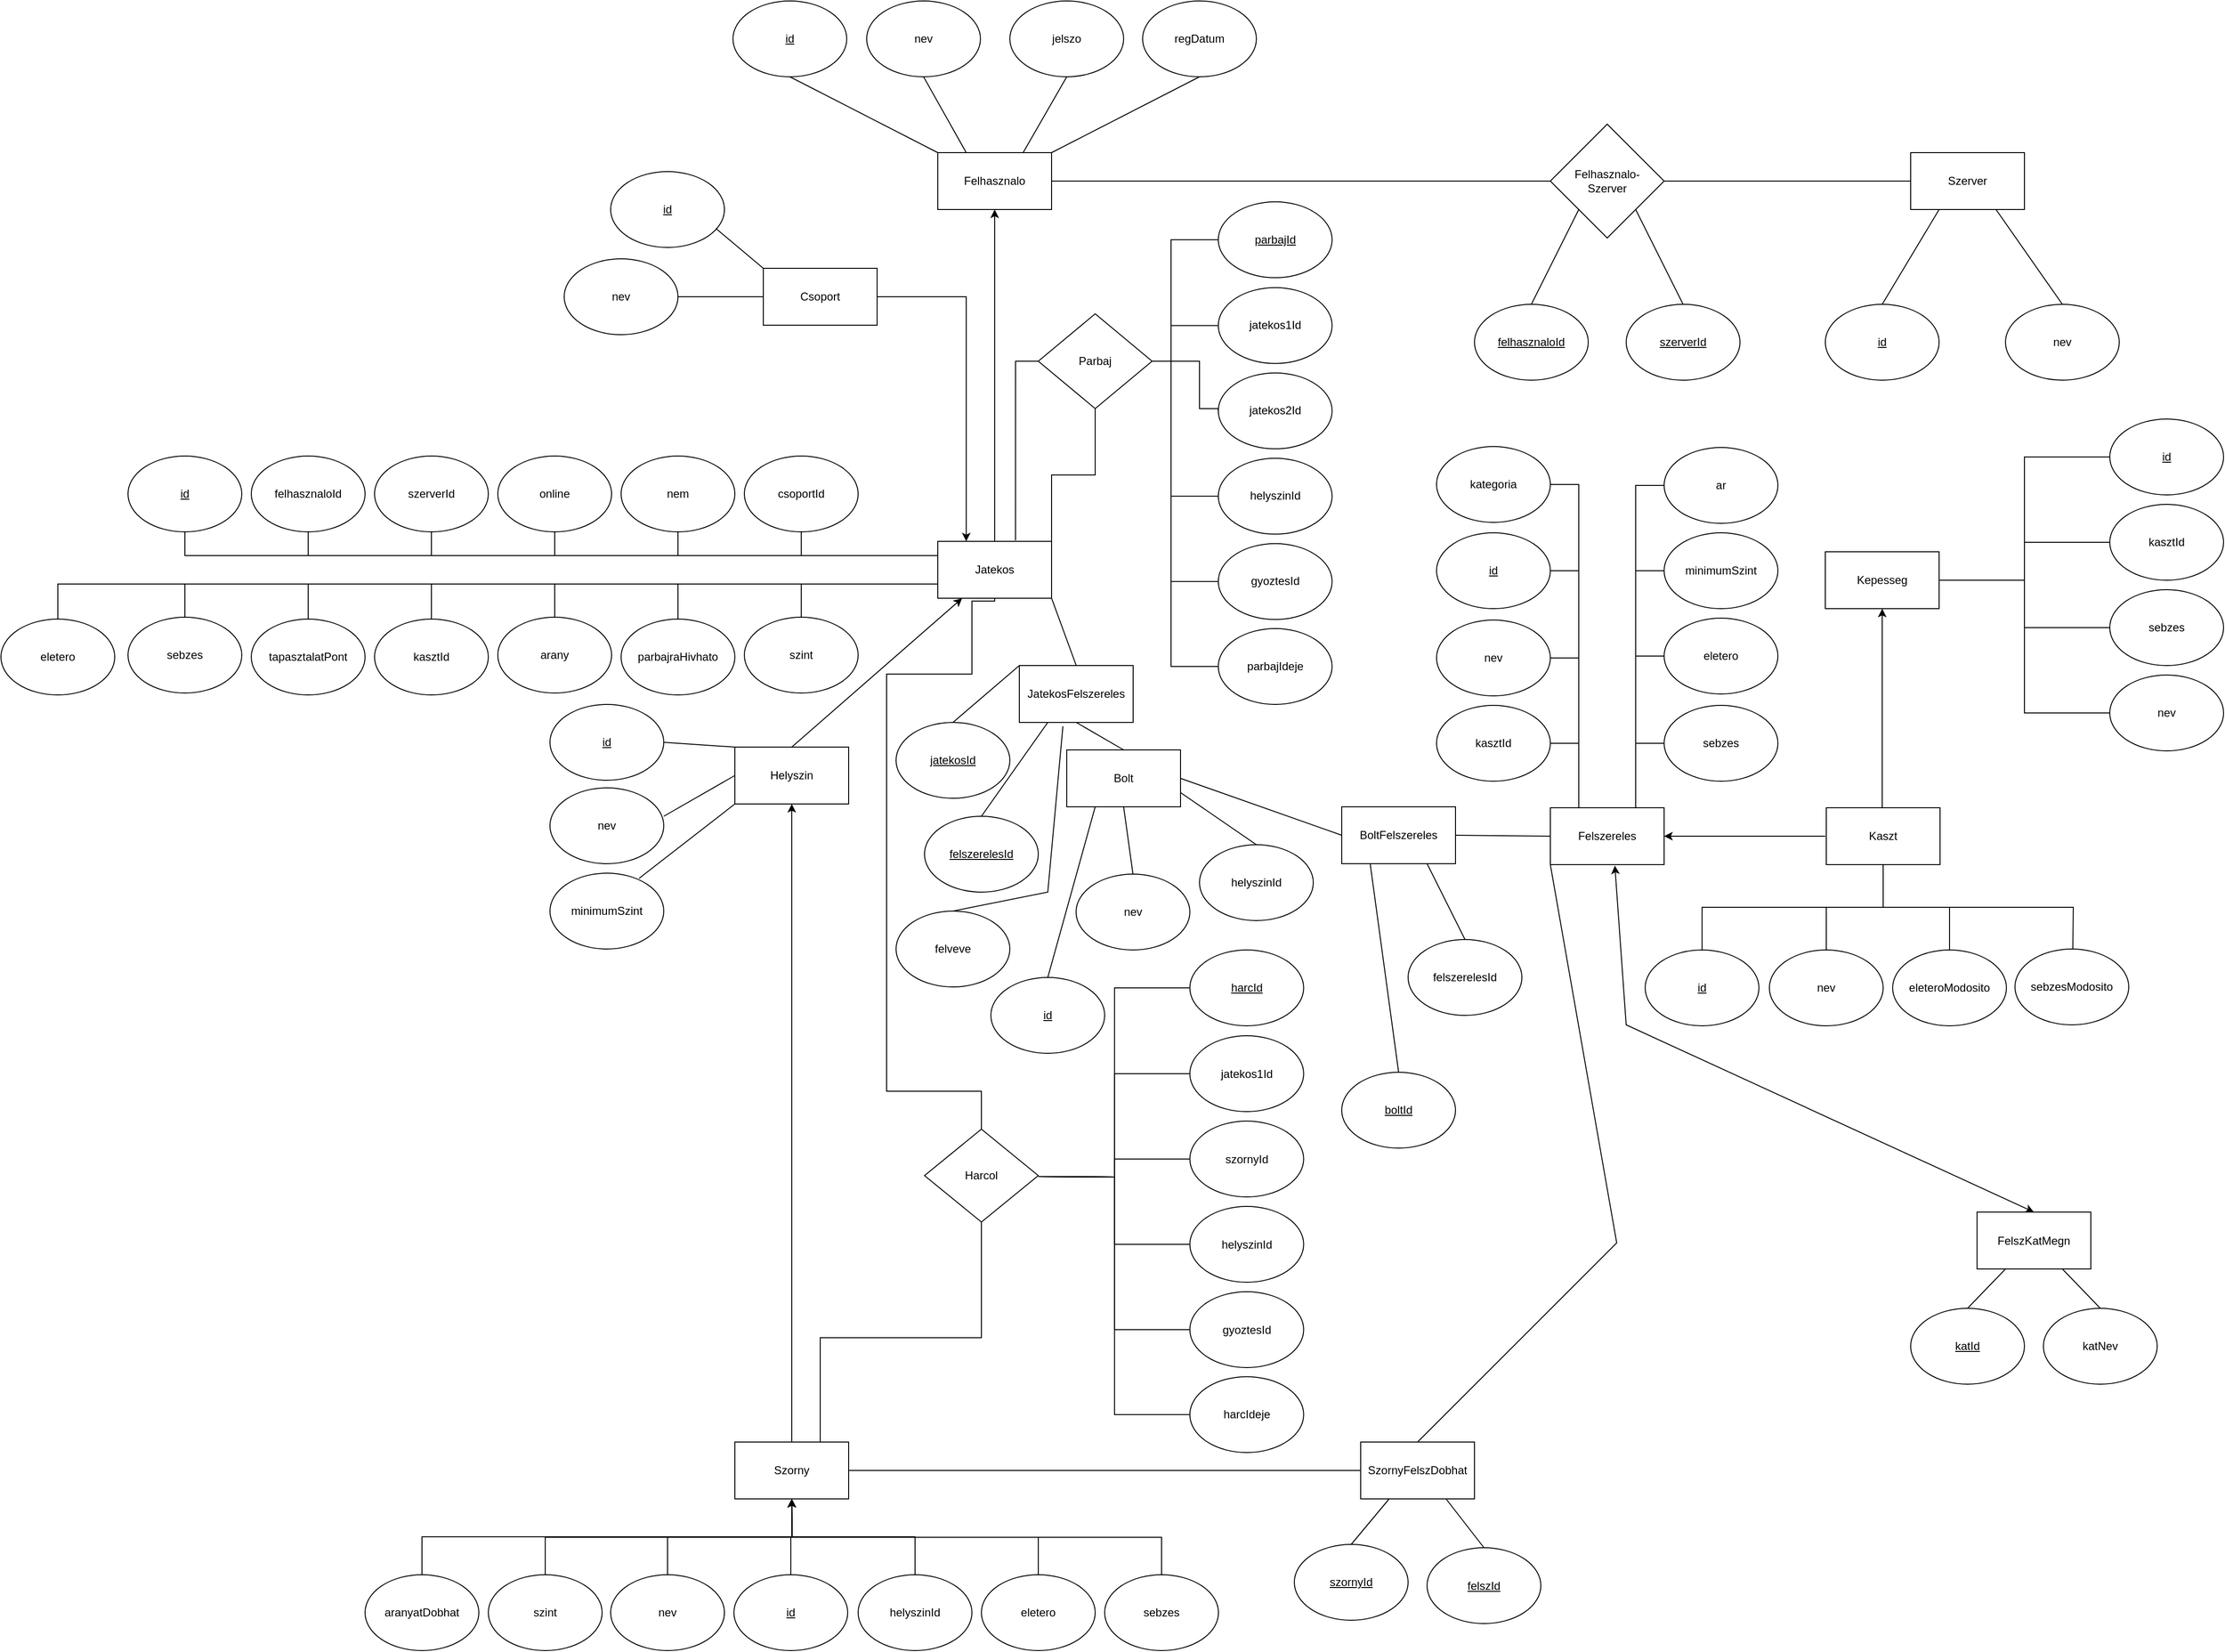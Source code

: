 <mxfile version="24.2.5" type="device">
  <diagram name="1 oldal" id="3yaUBCSGOGVVXzowlbsu">
    <mxGraphModel dx="4714" dy="2050" grid="1" gridSize="10" guides="1" tooltips="1" connect="1" arrows="1" fold="1" page="1" pageScale="1" pageWidth="1169" pageHeight="1654" math="0" shadow="0">
      <root>
        <mxCell id="0" />
        <mxCell id="1" parent="0" />
        <mxCell id="d9idjgLGeZkNx8XCs1Kq-3" value="Felhasznalo" style="rounded=0;whiteSpace=wrap;html=1;" parent="1" vertex="1">
          <mxGeometry x="284" y="170" width="120" height="60" as="geometry" />
        </mxCell>
        <mxCell id="d9idjgLGeZkNx8XCs1Kq-4" value="nev" style="ellipse;whiteSpace=wrap;html=1;" parent="1" vertex="1">
          <mxGeometry x="209" y="10" width="120" height="80" as="geometry" />
        </mxCell>
        <mxCell id="d9idjgLGeZkNx8XCs1Kq-5" value="&lt;u&gt;id&lt;/u&gt;" style="ellipse;whiteSpace=wrap;html=1;" parent="1" vertex="1">
          <mxGeometry x="68" y="10" width="120" height="80" as="geometry" />
        </mxCell>
        <mxCell id="d9idjgLGeZkNx8XCs1Kq-6" value="jelszo" style="ellipse;whiteSpace=wrap;html=1;" parent="1" vertex="1">
          <mxGeometry x="360" y="10" width="120" height="80" as="geometry" />
        </mxCell>
        <mxCell id="d9idjgLGeZkNx8XCs1Kq-7" value="" style="endArrow=none;html=1;rounded=0;exitX=0.5;exitY=1;exitDx=0;exitDy=0;entryX=0;entryY=0;entryDx=0;entryDy=0;" parent="1" source="d9idjgLGeZkNx8XCs1Kq-5" target="d9idjgLGeZkNx8XCs1Kq-3" edge="1">
          <mxGeometry width="50" height="50" relative="1" as="geometry">
            <mxPoint x="250" y="530" as="sourcePoint" />
            <mxPoint x="244" y="170" as="targetPoint" />
          </mxGeometry>
        </mxCell>
        <mxCell id="d9idjgLGeZkNx8XCs1Kq-8" value="" style="endArrow=none;html=1;rounded=0;entryX=0.25;entryY=0;entryDx=0;entryDy=0;exitX=0.5;exitY=1;exitDx=0;exitDy=0;" parent="1" source="d9idjgLGeZkNx8XCs1Kq-4" target="d9idjgLGeZkNx8XCs1Kq-3" edge="1">
          <mxGeometry width="50" height="50" relative="1" as="geometry">
            <mxPoint x="300" y="620" as="sourcePoint" />
            <mxPoint x="304" y="170" as="targetPoint" />
          </mxGeometry>
        </mxCell>
        <mxCell id="d9idjgLGeZkNx8XCs1Kq-12" value="Szerver" style="rounded=0;whiteSpace=wrap;html=1;" parent="1" vertex="1">
          <mxGeometry x="1310" y="170" width="120" height="60" as="geometry" />
        </mxCell>
        <mxCell id="d9idjgLGeZkNx8XCs1Kq-13" value="&lt;u&gt;id&lt;/u&gt;" style="ellipse;whiteSpace=wrap;html=1;" parent="1" vertex="1">
          <mxGeometry x="1220" y="330" width="120" height="80" as="geometry" />
        </mxCell>
        <mxCell id="d9idjgLGeZkNx8XCs1Kq-14" value="" style="endArrow=none;html=1;rounded=0;entryX=0.25;entryY=1;entryDx=0;entryDy=0;exitX=0.5;exitY=0;exitDx=0;exitDy=0;" parent="1" source="d9idjgLGeZkNx8XCs1Kq-13" target="d9idjgLGeZkNx8XCs1Kq-12" edge="1">
          <mxGeometry width="50" height="50" relative="1" as="geometry">
            <mxPoint x="1210" y="410.0" as="sourcePoint" />
            <mxPoint x="1294" y="340" as="targetPoint" />
          </mxGeometry>
        </mxCell>
        <mxCell id="d9idjgLGeZkNx8XCs1Kq-15" value="nev" style="ellipse;whiteSpace=wrap;html=1;" parent="1" vertex="1">
          <mxGeometry x="1410" y="330" width="120" height="80" as="geometry" />
        </mxCell>
        <mxCell id="d9idjgLGeZkNx8XCs1Kq-16" value="" style="endArrow=none;html=1;rounded=0;entryX=0.75;entryY=1;entryDx=0;entryDy=0;exitX=0.5;exitY=0;exitDx=0;exitDy=0;" parent="1" source="d9idjgLGeZkNx8XCs1Kq-15" target="d9idjgLGeZkNx8XCs1Kq-12" edge="1">
          <mxGeometry width="50" height="50" relative="1" as="geometry">
            <mxPoint x="1316" y="630" as="sourcePoint" />
            <mxPoint x="1350" y="340" as="targetPoint" />
          </mxGeometry>
        </mxCell>
        <mxCell id="d9idjgLGeZkNx8XCs1Kq-18" value="Felhasznalo-&lt;br&gt;Szerver" style="rhombus;whiteSpace=wrap;html=1;" parent="1" vertex="1">
          <mxGeometry x="930" y="140" width="120" height="120" as="geometry" />
        </mxCell>
        <mxCell id="d9idjgLGeZkNx8XCs1Kq-19" value="&lt;u&gt;felhasznaloId&lt;/u&gt;" style="ellipse;whiteSpace=wrap;html=1;" parent="1" vertex="1">
          <mxGeometry x="850" y="330" width="120" height="80" as="geometry" />
        </mxCell>
        <mxCell id="d9idjgLGeZkNx8XCs1Kq-20" value="&lt;u&gt;szerverId&lt;/u&gt;" style="ellipse;whiteSpace=wrap;html=1;" parent="1" vertex="1">
          <mxGeometry x="1010" y="330" width="120" height="80" as="geometry" />
        </mxCell>
        <mxCell id="d9idjgLGeZkNx8XCs1Kq-21" value="" style="endArrow=none;html=1;rounded=0;entryX=0.5;entryY=0;entryDx=0;entryDy=0;exitX=0;exitY=1;exitDx=0;exitDy=0;" parent="1" source="d9idjgLGeZkNx8XCs1Kq-18" target="d9idjgLGeZkNx8XCs1Kq-19" edge="1">
          <mxGeometry width="50" height="50" relative="1" as="geometry">
            <mxPoint x="650" y="430" as="sourcePoint" />
            <mxPoint x="564" y="360" as="targetPoint" />
          </mxGeometry>
        </mxCell>
        <mxCell id="d9idjgLGeZkNx8XCs1Kq-22" value="" style="endArrow=none;html=1;rounded=0;entryX=1;entryY=1;entryDx=0;entryDy=0;exitX=0.5;exitY=0;exitDx=0;exitDy=0;" parent="1" source="d9idjgLGeZkNx8XCs1Kq-20" target="d9idjgLGeZkNx8XCs1Kq-18" edge="1">
          <mxGeometry width="50" height="50" relative="1" as="geometry">
            <mxPoint x="660" y="440" as="sourcePoint" />
            <mxPoint x="574" y="370" as="targetPoint" />
          </mxGeometry>
        </mxCell>
        <mxCell id="d9idjgLGeZkNx8XCs1Kq-24" value="" style="endArrow=none;html=1;rounded=0;exitX=1;exitY=0.5;exitDx=0;exitDy=0;entryX=0;entryY=0.5;entryDx=0;entryDy=0;" parent="1" source="d9idjgLGeZkNx8XCs1Kq-3" target="d9idjgLGeZkNx8XCs1Kq-18" edge="1">
          <mxGeometry width="50" height="50" relative="1" as="geometry">
            <mxPoint x="460" y="320" as="sourcePoint" />
            <mxPoint x="510" y="270" as="targetPoint" />
          </mxGeometry>
        </mxCell>
        <mxCell id="d9idjgLGeZkNx8XCs1Kq-28" value="" style="endArrow=none;html=1;rounded=0;exitX=1;exitY=0.5;exitDx=0;exitDy=0;entryX=0;entryY=0.5;entryDx=0;entryDy=0;" parent="1" source="d9idjgLGeZkNx8XCs1Kq-18" target="d9idjgLGeZkNx8XCs1Kq-12" edge="1">
          <mxGeometry width="50" height="50" relative="1" as="geometry">
            <mxPoint x="1080" y="290" as="sourcePoint" />
            <mxPoint x="1130" y="240" as="targetPoint" />
          </mxGeometry>
        </mxCell>
        <mxCell id="d9idjgLGeZkNx8XCs1Kq-34" value="" style="edgeStyle=orthogonalEdgeStyle;rounded=0;orthogonalLoop=1;jettySize=auto;html=1;entryX=0.5;entryY=1;entryDx=0;entryDy=0;" parent="1" source="d9idjgLGeZkNx8XCs1Kq-29" target="d9idjgLGeZkNx8XCs1Kq-3" edge="1">
          <mxGeometry relative="1" as="geometry">
            <mxPoint x="420" y="550" as="targetPoint" />
          </mxGeometry>
        </mxCell>
        <mxCell id="1mJTOALeoTQ1OMjtF4g4-31" style="edgeStyle=orthogonalEdgeStyle;rounded=0;orthogonalLoop=1;jettySize=auto;html=1;exitX=0;exitY=0.75;exitDx=0;exitDy=0;entryX=0.5;entryY=0;entryDx=0;entryDy=0;endArrow=none;endFill=0;" parent="1" source="d9idjgLGeZkNx8XCs1Kq-29" target="d9idjgLGeZkNx8XCs1Kq-46" edge="1">
          <mxGeometry relative="1" as="geometry" />
        </mxCell>
        <mxCell id="1mJTOALeoTQ1OMjtF4g4-32" style="edgeStyle=orthogonalEdgeStyle;rounded=0;orthogonalLoop=1;jettySize=auto;html=1;exitX=0;exitY=0.25;exitDx=0;exitDy=0;entryX=0.5;entryY=1;entryDx=0;entryDy=0;endArrow=none;endFill=0;" parent="1" source="d9idjgLGeZkNx8XCs1Kq-29" target="d9idjgLGeZkNx8XCs1Kq-42" edge="1">
          <mxGeometry relative="1" as="geometry" />
        </mxCell>
        <mxCell id="1mJTOALeoTQ1OMjtF4g4-33" style="edgeStyle=orthogonalEdgeStyle;rounded=0;orthogonalLoop=1;jettySize=auto;html=1;exitX=0;exitY=0.75;exitDx=0;exitDy=0;entryX=0.5;entryY=0;entryDx=0;entryDy=0;endArrow=none;endFill=0;" parent="1" source="d9idjgLGeZkNx8XCs1Kq-29" target="d9idjgLGeZkNx8XCs1Kq-48" edge="1">
          <mxGeometry relative="1" as="geometry" />
        </mxCell>
        <mxCell id="1mJTOALeoTQ1OMjtF4g4-34" style="edgeStyle=orthogonalEdgeStyle;rounded=0;orthogonalLoop=1;jettySize=auto;html=1;exitX=0;exitY=0.75;exitDx=0;exitDy=0;entryX=0.5;entryY=0;entryDx=0;entryDy=0;endArrow=none;endFill=0;" parent="1" source="d9idjgLGeZkNx8XCs1Kq-29" target="d9idjgLGeZkNx8XCs1Kq-55" edge="1">
          <mxGeometry relative="1" as="geometry" />
        </mxCell>
        <mxCell id="1mJTOALeoTQ1OMjtF4g4-35" style="edgeStyle=orthogonalEdgeStyle;rounded=0;orthogonalLoop=1;jettySize=auto;html=1;exitX=0;exitY=0.75;exitDx=0;exitDy=0;entryX=0.5;entryY=0;entryDx=0;entryDy=0;endArrow=none;endFill=0;" parent="1" source="d9idjgLGeZkNx8XCs1Kq-29" target="d9idjgLGeZkNx8XCs1Kq-59" edge="1">
          <mxGeometry relative="1" as="geometry" />
        </mxCell>
        <mxCell id="1mJTOALeoTQ1OMjtF4g4-36" style="edgeStyle=orthogonalEdgeStyle;rounded=0;orthogonalLoop=1;jettySize=auto;html=1;exitX=0;exitY=0.75;exitDx=0;exitDy=0;entryX=0.5;entryY=0;entryDx=0;entryDy=0;endArrow=none;endFill=0;" parent="1" source="d9idjgLGeZkNx8XCs1Kq-29" target="d9idjgLGeZkNx8XCs1Kq-44" edge="1">
          <mxGeometry relative="1" as="geometry" />
        </mxCell>
        <mxCell id="1mJTOALeoTQ1OMjtF4g4-37" style="edgeStyle=orthogonalEdgeStyle;rounded=0;orthogonalLoop=1;jettySize=auto;html=1;exitX=0;exitY=0.75;exitDx=0;exitDy=0;entryX=0.5;entryY=0;entryDx=0;entryDy=0;endArrow=none;endFill=0;" parent="1" source="d9idjgLGeZkNx8XCs1Kq-29" target="d9idjgLGeZkNx8XCs1Kq-52" edge="1">
          <mxGeometry relative="1" as="geometry" />
        </mxCell>
        <mxCell id="1mJTOALeoTQ1OMjtF4g4-38" style="edgeStyle=orthogonalEdgeStyle;rounded=0;orthogonalLoop=1;jettySize=auto;html=1;exitX=0;exitY=0.75;exitDx=0;exitDy=0;entryX=0.5;entryY=0;entryDx=0;entryDy=0;endArrow=none;endFill=0;" parent="1" source="d9idjgLGeZkNx8XCs1Kq-29" target="d9idjgLGeZkNx8XCs1Kq-50" edge="1">
          <mxGeometry relative="1" as="geometry" />
        </mxCell>
        <mxCell id="1mJTOALeoTQ1OMjtF4g4-39" style="edgeStyle=orthogonalEdgeStyle;rounded=0;orthogonalLoop=1;jettySize=auto;html=1;exitX=0;exitY=0.25;exitDx=0;exitDy=0;entryX=0.5;entryY=1;entryDx=0;entryDy=0;endArrow=none;endFill=0;" parent="1" source="d9idjgLGeZkNx8XCs1Kq-29" target="d9idjgLGeZkNx8XCs1Kq-57" edge="1">
          <mxGeometry relative="1" as="geometry" />
        </mxCell>
        <mxCell id="1mJTOALeoTQ1OMjtF4g4-40" style="edgeStyle=orthogonalEdgeStyle;rounded=0;orthogonalLoop=1;jettySize=auto;html=1;exitX=0;exitY=0.25;exitDx=0;exitDy=0;entryX=0.5;entryY=1;entryDx=0;entryDy=0;endArrow=none;endFill=0;" parent="1" source="d9idjgLGeZkNx8XCs1Kq-29" target="d9idjgLGeZkNx8XCs1Kq-61" edge="1">
          <mxGeometry relative="1" as="geometry" />
        </mxCell>
        <mxCell id="1mJTOALeoTQ1OMjtF4g4-41" style="edgeStyle=orthogonalEdgeStyle;rounded=0;orthogonalLoop=1;jettySize=auto;html=1;exitX=0;exitY=0.25;exitDx=0;exitDy=0;entryX=0.5;entryY=1;entryDx=0;entryDy=0;endArrow=none;endFill=0;" parent="1" source="d9idjgLGeZkNx8XCs1Kq-29" target="d9idjgLGeZkNx8XCs1Kq-30" edge="1">
          <mxGeometry relative="1" as="geometry" />
        </mxCell>
        <mxCell id="1mJTOALeoTQ1OMjtF4g4-42" style="edgeStyle=orthogonalEdgeStyle;rounded=0;orthogonalLoop=1;jettySize=auto;html=1;exitX=0;exitY=0.25;exitDx=0;exitDy=0;entryX=0.5;entryY=1;entryDx=0;entryDy=0;endArrow=none;endFill=0;" parent="1" source="d9idjgLGeZkNx8XCs1Kq-29" target="d9idjgLGeZkNx8XCs1Kq-31" edge="1">
          <mxGeometry relative="1" as="geometry" />
        </mxCell>
        <mxCell id="1mJTOALeoTQ1OMjtF4g4-43" style="edgeStyle=orthogonalEdgeStyle;rounded=0;orthogonalLoop=1;jettySize=auto;html=1;exitX=0;exitY=0.25;exitDx=0;exitDy=0;entryX=0.5;entryY=1;entryDx=0;entryDy=0;endArrow=none;endFill=0;" parent="1" source="d9idjgLGeZkNx8XCs1Kq-29" target="d9idjgLGeZkNx8XCs1Kq-40" edge="1">
          <mxGeometry relative="1" as="geometry" />
        </mxCell>
        <mxCell id="d9idjgLGeZkNx8XCs1Kq-29" value="Jatekos" style="rounded=0;whiteSpace=wrap;html=1;" parent="1" vertex="1">
          <mxGeometry x="284" y="580" width="120" height="60" as="geometry" />
        </mxCell>
        <mxCell id="d9idjgLGeZkNx8XCs1Kq-30" value="szerverId" style="ellipse;whiteSpace=wrap;html=1;" parent="1" vertex="1">
          <mxGeometry x="-310" y="490" width="120" height="80" as="geometry" />
        </mxCell>
        <mxCell id="d9idjgLGeZkNx8XCs1Kq-31" value="felhasznaloId" style="ellipse;whiteSpace=wrap;html=1;" parent="1" vertex="1">
          <mxGeometry x="-440" y="490" width="120" height="80" as="geometry" />
        </mxCell>
        <mxCell id="d9idjgLGeZkNx8XCs1Kq-37" value="" style="endArrow=none;html=1;rounded=0;exitX=0.75;exitY=0;exitDx=0;exitDy=0;entryX=0.5;entryY=1;entryDx=0;entryDy=0;" parent="1" source="d9idjgLGeZkNx8XCs1Kq-3" target="d9idjgLGeZkNx8XCs1Kq-6" edge="1">
          <mxGeometry width="50" height="50" relative="1" as="geometry">
            <mxPoint x="470" y="290" as="sourcePoint" />
            <mxPoint x="520" y="240" as="targetPoint" />
          </mxGeometry>
        </mxCell>
        <mxCell id="d9idjgLGeZkNx8XCs1Kq-40" value="&lt;u&gt;id&lt;/u&gt;" style="ellipse;whiteSpace=wrap;html=1;" parent="1" vertex="1">
          <mxGeometry x="-570" y="490" width="120" height="80" as="geometry" />
        </mxCell>
        <mxCell id="d9idjgLGeZkNx8XCs1Kq-42" value="nem" style="ellipse;whiteSpace=wrap;html=1;" parent="1" vertex="1">
          <mxGeometry x="-50" y="490" width="120" height="80" as="geometry" />
        </mxCell>
        <mxCell id="d9idjgLGeZkNx8XCs1Kq-44" value="kasztId" style="ellipse;whiteSpace=wrap;html=1;" parent="1" vertex="1">
          <mxGeometry x="-310" y="662" width="120" height="80" as="geometry" />
        </mxCell>
        <mxCell id="d9idjgLGeZkNx8XCs1Kq-46" value="tapasztalatPont" style="ellipse;whiteSpace=wrap;html=1;" parent="1" vertex="1">
          <mxGeometry x="-440" y="662" width="120" height="80" as="geometry" />
        </mxCell>
        <mxCell id="d9idjgLGeZkNx8XCs1Kq-48" value="szint" style="ellipse;whiteSpace=wrap;html=1;" parent="1" vertex="1">
          <mxGeometry x="80" y="660" width="120" height="80" as="geometry" />
        </mxCell>
        <mxCell id="d9idjgLGeZkNx8XCs1Kq-50" value="eletero" style="ellipse;whiteSpace=wrap;html=1;" parent="1" vertex="1">
          <mxGeometry x="-704" y="662" width="120" height="80" as="geometry" />
        </mxCell>
        <mxCell id="d9idjgLGeZkNx8XCs1Kq-52" value="sebzes" style="ellipse;whiteSpace=wrap;html=1;" parent="1" vertex="1">
          <mxGeometry x="-570" y="660" width="120" height="80" as="geometry" />
        </mxCell>
        <mxCell id="d9idjgLGeZkNx8XCs1Kq-55" value="parbajraHivhato" style="ellipse;whiteSpace=wrap;html=1;" parent="1" vertex="1">
          <mxGeometry x="-50" y="662" width="120" height="80" as="geometry" />
        </mxCell>
        <mxCell id="d9idjgLGeZkNx8XCs1Kq-57" value="csoportId" style="ellipse;whiteSpace=wrap;html=1;" parent="1" vertex="1">
          <mxGeometry x="80" y="490" width="120" height="80" as="geometry" />
        </mxCell>
        <mxCell id="d9idjgLGeZkNx8XCs1Kq-59" value="arany" style="ellipse;whiteSpace=wrap;html=1;" parent="1" vertex="1">
          <mxGeometry x="-180" y="660" width="120" height="80" as="geometry" />
        </mxCell>
        <mxCell id="d9idjgLGeZkNx8XCs1Kq-61" value="online" style="ellipse;whiteSpace=wrap;html=1;" parent="1" vertex="1">
          <mxGeometry x="-180" y="490" width="120" height="80" as="geometry" />
        </mxCell>
        <mxCell id="1mJTOALeoTQ1OMjtF4g4-19" style="edgeStyle=orthogonalEdgeStyle;rounded=0;orthogonalLoop=1;jettySize=auto;html=1;exitX=1;exitY=0.5;exitDx=0;exitDy=0;entryX=0;entryY=0.5;entryDx=0;entryDy=0;endArrow=none;endFill=0;" parent="1" source="d9idjgLGeZkNx8XCs1Kq-63" target="d9idjgLGeZkNx8XCs1Kq-64" edge="1">
          <mxGeometry relative="1" as="geometry" />
        </mxCell>
        <mxCell id="1mJTOALeoTQ1OMjtF4g4-20" style="edgeStyle=orthogonalEdgeStyle;rounded=0;orthogonalLoop=1;jettySize=auto;html=1;exitX=1;exitY=0.5;exitDx=0;exitDy=0;entryX=0;entryY=0.5;entryDx=0;entryDy=0;endArrow=none;endFill=0;" parent="1" source="d9idjgLGeZkNx8XCs1Kq-63" target="d9idjgLGeZkNx8XCs1Kq-70" edge="1">
          <mxGeometry relative="1" as="geometry" />
        </mxCell>
        <mxCell id="1mJTOALeoTQ1OMjtF4g4-21" style="edgeStyle=orthogonalEdgeStyle;rounded=0;orthogonalLoop=1;jettySize=auto;html=1;exitX=1;exitY=0.5;exitDx=0;exitDy=0;entryX=0;entryY=0.5;entryDx=0;entryDy=0;endArrow=none;endFill=0;" parent="1" source="d9idjgLGeZkNx8XCs1Kq-63" target="d9idjgLGeZkNx8XCs1Kq-68" edge="1">
          <mxGeometry relative="1" as="geometry" />
        </mxCell>
        <mxCell id="1mJTOALeoTQ1OMjtF4g4-22" style="edgeStyle=orthogonalEdgeStyle;rounded=0;orthogonalLoop=1;jettySize=auto;html=1;exitX=1;exitY=0.5;exitDx=0;exitDy=0;entryX=0;entryY=0.5;entryDx=0;entryDy=0;endArrow=none;endFill=0;" parent="1" source="d9idjgLGeZkNx8XCs1Kq-63" target="d9idjgLGeZkNx8XCs1Kq-66" edge="1">
          <mxGeometry relative="1" as="geometry" />
        </mxCell>
        <mxCell id="d9idjgLGeZkNx8XCs1Kq-63" value="Kepesseg" style="rounded=0;whiteSpace=wrap;html=1;" parent="1" vertex="1">
          <mxGeometry x="1220" y="591" width="120" height="60" as="geometry" />
        </mxCell>
        <mxCell id="d9idjgLGeZkNx8XCs1Kq-64" value="&lt;u&gt;id&lt;/u&gt;" style="ellipse;whiteSpace=wrap;html=1;" parent="1" vertex="1">
          <mxGeometry x="1520" y="451" width="120" height="80" as="geometry" />
        </mxCell>
        <mxCell id="d9idjgLGeZkNx8XCs1Kq-66" value="nev" style="ellipse;whiteSpace=wrap;html=1;" parent="1" vertex="1">
          <mxGeometry x="1520" y="721" width="120" height="80" as="geometry" />
        </mxCell>
        <mxCell id="d9idjgLGeZkNx8XCs1Kq-68" value="sebzes" style="ellipse;whiteSpace=wrap;html=1;" parent="1" vertex="1">
          <mxGeometry x="1520" y="631" width="120" height="80" as="geometry" />
        </mxCell>
        <mxCell id="d9idjgLGeZkNx8XCs1Kq-70" value="kasztId" style="ellipse;whiteSpace=wrap;html=1;" parent="1" vertex="1">
          <mxGeometry x="1520" y="541" width="120" height="80" as="geometry" />
        </mxCell>
        <mxCell id="1mJTOALeoTQ1OMjtF4g4-23" style="edgeStyle=orthogonalEdgeStyle;rounded=0;orthogonalLoop=1;jettySize=auto;html=1;exitX=0.75;exitY=0;exitDx=0;exitDy=0;entryX=0;entryY=0.5;entryDx=0;entryDy=0;endArrow=none;endFill=0;" parent="1" source="d9idjgLGeZkNx8XCs1Kq-83" target="d9idjgLGeZkNx8XCs1Kq-90" edge="1">
          <mxGeometry relative="1" as="geometry" />
        </mxCell>
        <mxCell id="1mJTOALeoTQ1OMjtF4g4-24" style="edgeStyle=orthogonalEdgeStyle;rounded=0;orthogonalLoop=1;jettySize=auto;html=1;exitX=0.75;exitY=0;exitDx=0;exitDy=0;entryX=0;entryY=0.5;entryDx=0;entryDy=0;endArrow=none;endFill=0;" parent="1" source="d9idjgLGeZkNx8XCs1Kq-83" target="d9idjgLGeZkNx8XCs1Kq-92" edge="1">
          <mxGeometry relative="1" as="geometry" />
        </mxCell>
        <mxCell id="1mJTOALeoTQ1OMjtF4g4-25" style="edgeStyle=orthogonalEdgeStyle;rounded=0;orthogonalLoop=1;jettySize=auto;html=1;exitX=0.75;exitY=0;exitDx=0;exitDy=0;entryX=0;entryY=0.5;entryDx=0;entryDy=0;endArrow=none;endFill=0;" parent="1" source="d9idjgLGeZkNx8XCs1Kq-83" target="d9idjgLGeZkNx8XCs1Kq-94" edge="1">
          <mxGeometry relative="1" as="geometry" />
        </mxCell>
        <mxCell id="1mJTOALeoTQ1OMjtF4g4-26" style="edgeStyle=orthogonalEdgeStyle;rounded=0;orthogonalLoop=1;jettySize=auto;html=1;exitX=0.75;exitY=0;exitDx=0;exitDy=0;entryX=0;entryY=0.5;entryDx=0;entryDy=0;endArrow=none;endFill=0;" parent="1" source="d9idjgLGeZkNx8XCs1Kq-83" target="d9idjgLGeZkNx8XCs1Kq-96" edge="1">
          <mxGeometry relative="1" as="geometry" />
        </mxCell>
        <mxCell id="d9idjgLGeZkNx8XCs1Kq-83" value="Felszereles" style="rounded=0;whiteSpace=wrap;html=1;" parent="1" vertex="1">
          <mxGeometry x="930" y="861" width="120" height="60" as="geometry" />
        </mxCell>
        <mxCell id="1mJTOALeoTQ1OMjtF4g4-10" style="edgeStyle=orthogonalEdgeStyle;rounded=0;orthogonalLoop=1;jettySize=auto;html=1;exitX=1;exitY=0.5;exitDx=0;exitDy=0;entryX=0.25;entryY=0;entryDx=0;entryDy=0;endArrow=none;endFill=0;" parent="1" source="d9idjgLGeZkNx8XCs1Kq-84" target="d9idjgLGeZkNx8XCs1Kq-83" edge="1">
          <mxGeometry relative="1" as="geometry" />
        </mxCell>
        <mxCell id="d9idjgLGeZkNx8XCs1Kq-84" value="&lt;u&gt;id&lt;/u&gt;" style="ellipse;whiteSpace=wrap;html=1;" parent="1" vertex="1">
          <mxGeometry x="810" y="571" width="120" height="80" as="geometry" />
        </mxCell>
        <mxCell id="1mJTOALeoTQ1OMjtF4g4-11" style="edgeStyle=orthogonalEdgeStyle;rounded=0;orthogonalLoop=1;jettySize=auto;html=1;exitX=1;exitY=0.5;exitDx=0;exitDy=0;entryX=0.25;entryY=0;entryDx=0;entryDy=0;endArrow=none;endFill=0;" parent="1" source="d9idjgLGeZkNx8XCs1Kq-86" target="d9idjgLGeZkNx8XCs1Kq-83" edge="1">
          <mxGeometry relative="1" as="geometry" />
        </mxCell>
        <mxCell id="d9idjgLGeZkNx8XCs1Kq-86" value="nev" style="ellipse;whiteSpace=wrap;html=1;" parent="1" vertex="1">
          <mxGeometry x="810" y="663" width="120" height="80" as="geometry" />
        </mxCell>
        <mxCell id="1mJTOALeoTQ1OMjtF4g4-12" style="edgeStyle=orthogonalEdgeStyle;rounded=0;orthogonalLoop=1;jettySize=auto;html=1;exitX=1;exitY=0.5;exitDx=0;exitDy=0;entryX=0.25;entryY=0;entryDx=0;entryDy=0;endArrow=none;endFill=0;" parent="1" source="d9idjgLGeZkNx8XCs1Kq-88" target="d9idjgLGeZkNx8XCs1Kq-83" edge="1">
          <mxGeometry relative="1" as="geometry" />
        </mxCell>
        <mxCell id="d9idjgLGeZkNx8XCs1Kq-88" value="kasztId" style="ellipse;whiteSpace=wrap;html=1;" parent="1" vertex="1">
          <mxGeometry x="810" y="753" width="120" height="80" as="geometry" />
        </mxCell>
        <mxCell id="d9idjgLGeZkNx8XCs1Kq-90" value="sebzes" style="ellipse;whiteSpace=wrap;html=1;" parent="1" vertex="1">
          <mxGeometry x="1050" y="753" width="120" height="80" as="geometry" />
        </mxCell>
        <mxCell id="d9idjgLGeZkNx8XCs1Kq-92" value="eletero" style="ellipse;whiteSpace=wrap;html=1;" parent="1" vertex="1">
          <mxGeometry x="1050" y="661" width="120" height="80" as="geometry" />
        </mxCell>
        <mxCell id="d9idjgLGeZkNx8XCs1Kq-94" value="minimumSzint" style="ellipse;whiteSpace=wrap;html=1;" parent="1" vertex="1">
          <mxGeometry x="1050" y="571" width="120" height="80" as="geometry" />
        </mxCell>
        <mxCell id="d9idjgLGeZkNx8XCs1Kq-96" value="ar" style="ellipse;whiteSpace=wrap;html=1;" parent="1" vertex="1">
          <mxGeometry x="1050" y="481" width="120" height="80" as="geometry" />
        </mxCell>
        <mxCell id="1mJTOALeoTQ1OMjtF4g4-2" style="edgeStyle=orthogonalEdgeStyle;rounded=0;orthogonalLoop=1;jettySize=auto;html=1;exitX=0.75;exitY=0;exitDx=0;exitDy=0;entryX=0.5;entryY=1;entryDx=0;entryDy=0;endArrow=none;endFill=0;" parent="1" source="d9idjgLGeZkNx8XCs1Kq-98" target="1mJTOALeoTQ1OMjtF4g4-1" edge="1">
          <mxGeometry relative="1" as="geometry">
            <Array as="points">
              <mxPoint x="160" y="1420" />
              <mxPoint x="330" y="1420" />
            </Array>
          </mxGeometry>
        </mxCell>
        <mxCell id="d9idjgLGeZkNx8XCs1Kq-98" value="Szorny" style="rounded=0;whiteSpace=wrap;html=1;" parent="1" vertex="1">
          <mxGeometry x="70" y="1530" width="120" height="60" as="geometry" />
        </mxCell>
        <mxCell id="1mJTOALeoTQ1OMjtF4g4-49" style="edgeStyle=orthogonalEdgeStyle;rounded=0;orthogonalLoop=1;jettySize=auto;html=1;exitX=0.5;exitY=0;exitDx=0;exitDy=0;" parent="1" source="d9idjgLGeZkNx8XCs1Kq-99" edge="1">
          <mxGeometry relative="1" as="geometry">
            <mxPoint x="130" y="1590" as="targetPoint" />
          </mxGeometry>
        </mxCell>
        <mxCell id="d9idjgLGeZkNx8XCs1Kq-99" value="&lt;u&gt;id&lt;/u&gt;" style="ellipse;whiteSpace=wrap;html=1;" parent="1" vertex="1">
          <mxGeometry x="69" y="1670" width="120" height="80" as="geometry" />
        </mxCell>
        <mxCell id="1mJTOALeoTQ1OMjtF4g4-48" style="edgeStyle=orthogonalEdgeStyle;rounded=0;orthogonalLoop=1;jettySize=auto;html=1;exitX=0.5;exitY=0;exitDx=0;exitDy=0;entryX=0.5;entryY=1;entryDx=0;entryDy=0;" parent="1" source="d9idjgLGeZkNx8XCs1Kq-101" target="d9idjgLGeZkNx8XCs1Kq-98" edge="1">
          <mxGeometry relative="1" as="geometry" />
        </mxCell>
        <mxCell id="d9idjgLGeZkNx8XCs1Kq-101" value="nev" style="ellipse;whiteSpace=wrap;html=1;" parent="1" vertex="1">
          <mxGeometry x="-61" y="1670" width="120" height="80" as="geometry" />
        </mxCell>
        <mxCell id="1mJTOALeoTQ1OMjtF4g4-51" style="edgeStyle=orthogonalEdgeStyle;rounded=0;orthogonalLoop=1;jettySize=auto;html=1;exitX=0.5;exitY=0;exitDx=0;exitDy=0;" parent="1" source="d9idjgLGeZkNx8XCs1Kq-103" edge="1">
          <mxGeometry relative="1" as="geometry">
            <mxPoint x="130" y="1590" as="targetPoint" />
          </mxGeometry>
        </mxCell>
        <mxCell id="d9idjgLGeZkNx8XCs1Kq-103" value="eletero" style="ellipse;whiteSpace=wrap;html=1;" parent="1" vertex="1">
          <mxGeometry x="330" y="1670" width="120" height="80" as="geometry" />
        </mxCell>
        <mxCell id="1mJTOALeoTQ1OMjtF4g4-52" style="edgeStyle=orthogonalEdgeStyle;rounded=0;orthogonalLoop=1;jettySize=auto;html=1;exitX=0.5;exitY=0;exitDx=0;exitDy=0;" parent="1" source="d9idjgLGeZkNx8XCs1Kq-105" edge="1">
          <mxGeometry relative="1" as="geometry">
            <mxPoint x="130" y="1590" as="targetPoint" />
          </mxGeometry>
        </mxCell>
        <mxCell id="d9idjgLGeZkNx8XCs1Kq-105" value="sebzes" style="ellipse;whiteSpace=wrap;html=1;" parent="1" vertex="1">
          <mxGeometry x="460" y="1670" width="120" height="80" as="geometry" />
        </mxCell>
        <mxCell id="1mJTOALeoTQ1OMjtF4g4-47" style="edgeStyle=orthogonalEdgeStyle;rounded=0;orthogonalLoop=1;jettySize=auto;html=1;exitX=0.5;exitY=0;exitDx=0;exitDy=0;" parent="1" source="d9idjgLGeZkNx8XCs1Kq-107" edge="1">
          <mxGeometry relative="1" as="geometry">
            <mxPoint x="130" y="1590" as="targetPoint" />
          </mxGeometry>
        </mxCell>
        <mxCell id="d9idjgLGeZkNx8XCs1Kq-107" value="szint" style="ellipse;whiteSpace=wrap;html=1;" parent="1" vertex="1">
          <mxGeometry x="-190" y="1670" width="120" height="80" as="geometry" />
        </mxCell>
        <mxCell id="1mJTOALeoTQ1OMjtF4g4-46" style="edgeStyle=orthogonalEdgeStyle;rounded=0;orthogonalLoop=1;jettySize=auto;html=1;exitX=0.5;exitY=0;exitDx=0;exitDy=0;entryX=0.5;entryY=1;entryDx=0;entryDy=0;" parent="1" source="d9idjgLGeZkNx8XCs1Kq-109" target="d9idjgLGeZkNx8XCs1Kq-98" edge="1">
          <mxGeometry relative="1" as="geometry" />
        </mxCell>
        <mxCell id="d9idjgLGeZkNx8XCs1Kq-109" value="aranyatDobhat" style="ellipse;whiteSpace=wrap;html=1;" parent="1" vertex="1">
          <mxGeometry x="-320" y="1670" width="120" height="80" as="geometry" />
        </mxCell>
        <mxCell id="1mJTOALeoTQ1OMjtF4g4-50" style="edgeStyle=orthogonalEdgeStyle;rounded=0;orthogonalLoop=1;jettySize=auto;html=1;exitX=0.5;exitY=0;exitDx=0;exitDy=0;entryX=0.5;entryY=1;entryDx=0;entryDy=0;" parent="1" source="d9idjgLGeZkNx8XCs1Kq-111" target="d9idjgLGeZkNx8XCs1Kq-98" edge="1">
          <mxGeometry relative="1" as="geometry" />
        </mxCell>
        <mxCell id="d9idjgLGeZkNx8XCs1Kq-111" value="helyszinId" style="ellipse;whiteSpace=wrap;html=1;" parent="1" vertex="1">
          <mxGeometry x="200" y="1670" width="120" height="80" as="geometry" />
        </mxCell>
        <mxCell id="d9idjgLGeZkNx8XCs1Kq-113" value="Helyszin" style="rounded=0;whiteSpace=wrap;html=1;" parent="1" vertex="1">
          <mxGeometry x="70" y="797" width="120" height="60" as="geometry" />
        </mxCell>
        <mxCell id="d9idjgLGeZkNx8XCs1Kq-114" value="&lt;u&gt;id&lt;/u&gt;" style="ellipse;whiteSpace=wrap;html=1;" parent="1" vertex="1">
          <mxGeometry x="-125" y="752" width="120" height="80" as="geometry" />
        </mxCell>
        <mxCell id="d9idjgLGeZkNx8XCs1Kq-115" value="" style="endArrow=none;html=1;rounded=0;entryX=0;entryY=0;entryDx=0;entryDy=0;exitX=1;exitY=0.5;exitDx=0;exitDy=0;" parent="1" source="d9idjgLGeZkNx8XCs1Kq-114" target="d9idjgLGeZkNx8XCs1Kq-113" edge="1">
          <mxGeometry width="50" height="50" relative="1" as="geometry">
            <mxPoint x="-131" y="1320.0" as="sourcePoint" />
            <mxPoint x="-47" y="1250" as="targetPoint" />
          </mxGeometry>
        </mxCell>
        <mxCell id="d9idjgLGeZkNx8XCs1Kq-116" value="nev" style="ellipse;whiteSpace=wrap;html=1;" parent="1" vertex="1">
          <mxGeometry x="-125" y="840" width="120" height="80" as="geometry" />
        </mxCell>
        <mxCell id="d9idjgLGeZkNx8XCs1Kq-117" value="" style="endArrow=none;html=1;rounded=0;exitX=1;exitY=0.375;exitDx=0;exitDy=0;entryX=0;entryY=0.5;entryDx=0;entryDy=0;exitPerimeter=0;" parent="1" source="d9idjgLGeZkNx8XCs1Kq-116" target="d9idjgLGeZkNx8XCs1Kq-113" edge="1">
          <mxGeometry width="50" height="50" relative="1" as="geometry">
            <mxPoint x="-25" y="1540" as="sourcePoint" />
            <mxPoint x="69" y="1190" as="targetPoint" />
          </mxGeometry>
        </mxCell>
        <mxCell id="d9idjgLGeZkNx8XCs1Kq-122" value="minimumSzint" style="ellipse;whiteSpace=wrap;html=1;" parent="1" vertex="1">
          <mxGeometry x="-125" y="930" width="120" height="80" as="geometry" />
        </mxCell>
        <mxCell id="d9idjgLGeZkNx8XCs1Kq-123" value="" style="endArrow=none;html=1;rounded=0;exitX=0.783;exitY=0.069;exitDx=0;exitDy=0;entryX=0;entryY=1;entryDx=0;entryDy=0;exitPerimeter=0;" parent="1" source="d9idjgLGeZkNx8XCs1Kq-122" target="d9idjgLGeZkNx8XCs1Kq-113" edge="1">
          <mxGeometry width="50" height="50" relative="1" as="geometry">
            <mxPoint x="964" y="1288.5" as="sourcePoint" />
            <mxPoint x="119" y="1150" as="targetPoint" />
          </mxGeometry>
        </mxCell>
        <mxCell id="1mJTOALeoTQ1OMjtF4g4-44" style="edgeStyle=orthogonalEdgeStyle;rounded=0;orthogonalLoop=1;jettySize=auto;html=1;exitX=1;exitY=0.5;exitDx=0;exitDy=0;entryX=0.25;entryY=0;entryDx=0;entryDy=0;" parent="1" source="d9idjgLGeZkNx8XCs1Kq-128" target="d9idjgLGeZkNx8XCs1Kq-29" edge="1">
          <mxGeometry relative="1" as="geometry" />
        </mxCell>
        <mxCell id="d9idjgLGeZkNx8XCs1Kq-128" value="Csoport" style="rounded=0;whiteSpace=wrap;html=1;" parent="1" vertex="1">
          <mxGeometry x="100" y="292" width="120" height="60" as="geometry" />
        </mxCell>
        <mxCell id="d9idjgLGeZkNx8XCs1Kq-129" value="&lt;u&gt;id&lt;/u&gt;" style="ellipse;whiteSpace=wrap;html=1;" parent="1" vertex="1">
          <mxGeometry x="-61" y="190" width="120" height="80" as="geometry" />
        </mxCell>
        <mxCell id="d9idjgLGeZkNx8XCs1Kq-130" value="" style="endArrow=none;html=1;rounded=0;entryX=0;entryY=0;entryDx=0;entryDy=0;" parent="1" target="d9idjgLGeZkNx8XCs1Kq-128" edge="1">
          <mxGeometry width="50" height="50" relative="1" as="geometry">
            <mxPoint x="50" y="250" as="sourcePoint" />
            <mxPoint x="3" y="532" as="targetPoint" />
          </mxGeometry>
        </mxCell>
        <mxCell id="d9idjgLGeZkNx8XCs1Kq-131" value="nev" style="ellipse;whiteSpace=wrap;html=1;" parent="1" vertex="1">
          <mxGeometry x="-110" y="282" width="120" height="80" as="geometry" />
        </mxCell>
        <mxCell id="d9idjgLGeZkNx8XCs1Kq-132" value="" style="endArrow=none;html=1;rounded=0;exitX=1;exitY=0.5;exitDx=0;exitDy=0;entryX=0;entryY=0.5;entryDx=0;entryDy=0;" parent="1" source="d9idjgLGeZkNx8XCs1Kq-131" target="d9idjgLGeZkNx8XCs1Kq-128" edge="1">
          <mxGeometry width="50" height="50" relative="1" as="geometry">
            <mxPoint x="25" y="822" as="sourcePoint" />
            <mxPoint x="119" y="472" as="targetPoint" />
          </mxGeometry>
        </mxCell>
        <mxCell id="tEglWy51DRQlFk6ylOx4-1" value="Bolt" style="rounded=0;whiteSpace=wrap;html=1;" parent="1" vertex="1">
          <mxGeometry x="420" y="800" width="120" height="60" as="geometry" />
        </mxCell>
        <mxCell id="tEglWy51DRQlFk6ylOx4-2" value="&lt;u&gt;id&lt;/u&gt;" style="ellipse;whiteSpace=wrap;html=1;" parent="1" vertex="1">
          <mxGeometry x="340" y="1040" width="120" height="80" as="geometry" />
        </mxCell>
        <mxCell id="tEglWy51DRQlFk6ylOx4-3" value="" style="endArrow=none;html=1;rounded=0;entryX=0.25;entryY=1;entryDx=0;entryDy=0;exitX=0.5;exitY=0;exitDx=0;exitDy=0;" parent="1" source="tEglWy51DRQlFk6ylOx4-2" target="tEglWy51DRQlFk6ylOx4-1" edge="1">
          <mxGeometry width="50" height="50" relative="1" as="geometry">
            <mxPoint x="741" y="1615.5" as="sourcePoint" />
            <mxPoint x="825" y="1545.5" as="targetPoint" />
          </mxGeometry>
        </mxCell>
        <mxCell id="tEglWy51DRQlFk6ylOx4-4" value="nev" style="ellipse;whiteSpace=wrap;html=1;" parent="1" vertex="1">
          <mxGeometry x="429.84" y="931" width="120" height="80" as="geometry" />
        </mxCell>
        <mxCell id="tEglWy51DRQlFk6ylOx4-5" value="" style="endArrow=none;html=1;rounded=0;exitX=0.5;exitY=0;exitDx=0;exitDy=0;entryX=0.5;entryY=1;entryDx=0;entryDy=0;" parent="1" source="tEglWy51DRQlFk6ylOx4-4" target="tEglWy51DRQlFk6ylOx4-1" edge="1">
          <mxGeometry width="50" height="50" relative="1" as="geometry">
            <mxPoint x="847" y="1835.5" as="sourcePoint" />
            <mxPoint x="941" y="1485.5" as="targetPoint" />
          </mxGeometry>
        </mxCell>
        <mxCell id="zrzBswJZ8jM26afDfYwO-5" value="" style="endArrow=classic;html=1;rounded=0;exitX=0.5;exitY=0;exitDx=0;exitDy=0;" parent="1" source="d9idjgLGeZkNx8XCs1Kq-113" target="d9idjgLGeZkNx8XCs1Kq-29" edge="1">
          <mxGeometry width="50" height="50" relative="1" as="geometry">
            <mxPoint x="130" y="1100" as="sourcePoint" />
            <mxPoint x="180" y="1050" as="targetPoint" />
          </mxGeometry>
        </mxCell>
        <mxCell id="zrzBswJZ8jM26afDfYwO-7" value="" style="endArrow=classic;html=1;rounded=0;" parent="1" target="d9idjgLGeZkNx8XCs1Kq-63" edge="1">
          <mxGeometry width="50" height="50" relative="1" as="geometry">
            <mxPoint x="1280" y="861" as="sourcePoint" />
            <mxPoint x="1260" y="751" as="targetPoint" />
          </mxGeometry>
        </mxCell>
        <mxCell id="zrzBswJZ8jM26afDfYwO-8" value="" style="endArrow=classic;html=1;rounded=0;entryX=0.5;entryY=1;entryDx=0;entryDy=0;" parent="1" source="d9idjgLGeZkNx8XCs1Kq-98" target="d9idjgLGeZkNx8XCs1Kq-113" edge="1">
          <mxGeometry width="50" height="50" relative="1" as="geometry">
            <mxPoint x="280" y="1290" as="sourcePoint" />
            <mxPoint x="330" y="1240" as="targetPoint" />
          </mxGeometry>
        </mxCell>
        <mxCell id="zrzBswJZ8jM26afDfYwO-9" value="" style="endArrow=classic;html=1;rounded=0;exitX=0;exitY=0.5;exitDx=0;exitDy=0;" parent="1" target="d9idjgLGeZkNx8XCs1Kq-83" edge="1">
          <mxGeometry width="50" height="50" relative="1" as="geometry">
            <mxPoint x="1220" y="891" as="sourcePoint" />
            <mxPoint x="1300" y="1201" as="targetPoint" />
          </mxGeometry>
        </mxCell>
        <mxCell id="zrzBswJZ8jM26afDfYwO-17" style="edgeStyle=orthogonalEdgeStyle;rounded=0;orthogonalLoop=1;jettySize=auto;html=1;exitX=0.5;exitY=1;exitDx=0;exitDy=0;entryX=1;entryY=0;entryDx=0;entryDy=0;endArrow=none;endFill=0;" parent="1" source="zrzBswJZ8jM26afDfYwO-13" target="d9idjgLGeZkNx8XCs1Kq-29" edge="1">
          <mxGeometry relative="1" as="geometry" />
        </mxCell>
        <mxCell id="zrzBswJZ8jM26afDfYwO-13" value="&lt;font style=&quot;font-size: 12px;&quot;&gt;Parbaj&lt;/font&gt;" style="rhombus;whiteSpace=wrap;html=1;" parent="1" vertex="1">
          <mxGeometry x="390" y="340" width="120" height="100" as="geometry" />
        </mxCell>
        <mxCell id="zrzBswJZ8jM26afDfYwO-18" style="edgeStyle=orthogonalEdgeStyle;rounded=0;orthogonalLoop=1;jettySize=auto;html=1;exitX=0;exitY=0.5;exitDx=0;exitDy=0;entryX=0.683;entryY=-0.017;entryDx=0;entryDy=0;entryPerimeter=0;endArrow=none;endFill=0;" parent="1" source="zrzBswJZ8jM26afDfYwO-13" target="d9idjgLGeZkNx8XCs1Kq-29" edge="1">
          <mxGeometry relative="1" as="geometry" />
        </mxCell>
        <mxCell id="1mJTOALeoTQ1OMjtF4g4-1" value="Harcol" style="rhombus;whiteSpace=wrap;html=1;" parent="1" vertex="1">
          <mxGeometry x="270" y="1200" width="120" height="98" as="geometry" />
        </mxCell>
        <mxCell id="1mJTOALeoTQ1OMjtF4g4-3" style="edgeStyle=orthogonalEdgeStyle;rounded=0;orthogonalLoop=1;jettySize=auto;html=1;exitX=0.5;exitY=0;exitDx=0;exitDy=0;entryX=0.5;entryY=1;entryDx=0;entryDy=0;endArrow=none;endFill=0;" parent="1" source="1mJTOALeoTQ1OMjtF4g4-1" target="d9idjgLGeZkNx8XCs1Kq-29" edge="1">
          <mxGeometry relative="1" as="geometry">
            <Array as="points">
              <mxPoint x="330" y="1160" />
              <mxPoint x="230" y="1160" />
              <mxPoint x="230" y="720" />
              <mxPoint x="320" y="720" />
              <mxPoint x="320" y="643" />
              <mxPoint x="344" y="643" />
            </Array>
          </mxGeometry>
        </mxCell>
        <mxCell id="6lRkWIZP2LR_xqNIW5vM-22" style="edgeStyle=orthogonalEdgeStyle;rounded=0;orthogonalLoop=1;jettySize=auto;html=1;entryX=0;entryY=0.5;entryDx=0;entryDy=0;endArrow=none;endFill=0;exitX=1;exitY=0.5;exitDx=0;exitDy=0;" parent="1" target="6lRkWIZP2LR_xqNIW5vM-26" edge="1">
          <mxGeometry relative="1" as="geometry">
            <mxPoint x="390" y="1250.0" as="sourcePoint" />
          </mxGeometry>
        </mxCell>
        <mxCell id="6lRkWIZP2LR_xqNIW5vM-23" style="edgeStyle=orthogonalEdgeStyle;rounded=0;orthogonalLoop=1;jettySize=auto;html=1;entryX=0;entryY=0.5;entryDx=0;entryDy=0;endArrow=none;endFill=0;exitX=1;exitY=0.5;exitDx=0;exitDy=0;" parent="1" target="6lRkWIZP2LR_xqNIW5vM-29" edge="1">
          <mxGeometry relative="1" as="geometry">
            <mxPoint x="390" y="1250.0" as="sourcePoint" />
          </mxGeometry>
        </mxCell>
        <mxCell id="6lRkWIZP2LR_xqNIW5vM-24" style="edgeStyle=orthogonalEdgeStyle;rounded=0;orthogonalLoop=1;jettySize=auto;html=1;entryX=0;entryY=0.5;entryDx=0;entryDy=0;endArrow=none;endFill=0;exitX=1;exitY=0.5;exitDx=0;exitDy=0;" parent="1" target="6lRkWIZP2LR_xqNIW5vM-28" edge="1">
          <mxGeometry relative="1" as="geometry">
            <mxPoint x="390" y="1250.0" as="sourcePoint" />
          </mxGeometry>
        </mxCell>
        <mxCell id="6lRkWIZP2LR_xqNIW5vM-25" style="edgeStyle=orthogonalEdgeStyle;rounded=0;orthogonalLoop=1;jettySize=auto;html=1;entryX=0;entryY=0.5;entryDx=0;entryDy=0;endArrow=none;endFill=0;exitX=1;exitY=0.5;exitDx=0;exitDy=0;" parent="1" target="6lRkWIZP2LR_xqNIW5vM-27" edge="1">
          <mxGeometry relative="1" as="geometry">
            <mxPoint x="390" y="1250.0" as="sourcePoint" />
          </mxGeometry>
        </mxCell>
        <mxCell id="6lRkWIZP2LR_xqNIW5vM-26" value="jatekos1Id" style="ellipse;whiteSpace=wrap;html=1;" parent="1" vertex="1">
          <mxGeometry x="549.84" y="1101.5" width="120" height="80" as="geometry" />
        </mxCell>
        <mxCell id="6lRkWIZP2LR_xqNIW5vM-27" value="gyoztesId" style="ellipse;whiteSpace=wrap;html=1;" parent="1" vertex="1">
          <mxGeometry x="549.84" y="1371.5" width="120" height="80" as="geometry" />
        </mxCell>
        <mxCell id="6lRkWIZP2LR_xqNIW5vM-28" value="helyszinId" style="ellipse;whiteSpace=wrap;html=1;" parent="1" vertex="1">
          <mxGeometry x="549.84" y="1281.5" width="120" height="80" as="geometry" />
        </mxCell>
        <mxCell id="6lRkWIZP2LR_xqNIW5vM-29" value="szornyId" style="ellipse;whiteSpace=wrap;html=1;" parent="1" vertex="1">
          <mxGeometry x="549.84" y="1191.5" width="120" height="80" as="geometry" />
        </mxCell>
        <mxCell id="6lRkWIZP2LR_xqNIW5vM-30" style="edgeStyle=orthogonalEdgeStyle;rounded=0;orthogonalLoop=1;jettySize=auto;html=1;entryX=0;entryY=0.5;entryDx=0;entryDy=0;endArrow=none;endFill=0;exitX=1;exitY=0.5;exitDx=0;exitDy=0;" parent="1" target="6lRkWIZP2LR_xqNIW5vM-31" edge="1">
          <mxGeometry relative="1" as="geometry">
            <mxPoint x="390" y="1250.0" as="sourcePoint" />
          </mxGeometry>
        </mxCell>
        <mxCell id="6lRkWIZP2LR_xqNIW5vM-31" value="harcIdeje" style="ellipse;whiteSpace=wrap;html=1;" parent="1" vertex="1">
          <mxGeometry x="549.84" y="1461.11" width="120" height="80" as="geometry" />
        </mxCell>
        <mxCell id="6lRkWIZP2LR_xqNIW5vM-32" style="edgeStyle=orthogonalEdgeStyle;rounded=0;orthogonalLoop=1;jettySize=auto;html=1;entryX=0;entryY=0.5;entryDx=0;entryDy=0;endArrow=none;endFill=0;exitX=1;exitY=0.5;exitDx=0;exitDy=0;" parent="1" target="6lRkWIZP2LR_xqNIW5vM-33" edge="1">
          <mxGeometry relative="1" as="geometry">
            <mxPoint x="390" y="1250.0" as="sourcePoint" />
          </mxGeometry>
        </mxCell>
        <mxCell id="6lRkWIZP2LR_xqNIW5vM-33" value="harcId" style="ellipse;whiteSpace=wrap;html=1;fontStyle=4" parent="1" vertex="1">
          <mxGeometry x="549.84" y="1011" width="120" height="80" as="geometry" />
        </mxCell>
        <mxCell id="6lRkWIZP2LR_xqNIW5vM-71" style="edgeStyle=orthogonalEdgeStyle;rounded=0;orthogonalLoop=1;jettySize=auto;html=1;entryX=0;entryY=0.5;entryDx=0;entryDy=0;endArrow=none;endFill=0;exitX=1;exitY=0.5;exitDx=0;exitDy=0;" parent="1" source="zrzBswJZ8jM26afDfYwO-13" target="6lRkWIZP2LR_xqNIW5vM-75" edge="1">
          <mxGeometry relative="1" as="geometry">
            <mxPoint x="420" y="460.89" as="sourcePoint" />
            <Array as="points">
              <mxPoint x="530" y="390" />
              <mxPoint x="530" y="352" />
            </Array>
          </mxGeometry>
        </mxCell>
        <mxCell id="6lRkWIZP2LR_xqNIW5vM-73" style="edgeStyle=orthogonalEdgeStyle;rounded=0;orthogonalLoop=1;jettySize=auto;html=1;entryX=0;entryY=0.5;entryDx=0;entryDy=0;endArrow=none;endFill=0;exitX=1;exitY=0.5;exitDx=0;exitDy=0;" parent="1" source="zrzBswJZ8jM26afDfYwO-13" target="6lRkWIZP2LR_xqNIW5vM-77" edge="1">
          <mxGeometry relative="1" as="geometry">
            <mxPoint x="420" y="460.89" as="sourcePoint" />
            <Array as="points">
              <mxPoint x="530" y="390" />
              <mxPoint x="530" y="532" />
            </Array>
          </mxGeometry>
        </mxCell>
        <mxCell id="6lRkWIZP2LR_xqNIW5vM-74" style="edgeStyle=orthogonalEdgeStyle;rounded=0;orthogonalLoop=1;jettySize=auto;html=1;entryX=0;entryY=0.5;entryDx=0;entryDy=0;endArrow=none;endFill=0;exitX=1;exitY=0.5;exitDx=0;exitDy=0;" parent="1" source="zrzBswJZ8jM26afDfYwO-13" target="6lRkWIZP2LR_xqNIW5vM-76" edge="1">
          <mxGeometry relative="1" as="geometry">
            <mxPoint x="420" y="460.89" as="sourcePoint" />
            <Array as="points">
              <mxPoint x="530" y="390" />
              <mxPoint x="530" y="622" />
            </Array>
          </mxGeometry>
        </mxCell>
        <mxCell id="6lRkWIZP2LR_xqNIW5vM-75" value="jatekos1Id" style="ellipse;whiteSpace=wrap;html=1;" parent="1" vertex="1">
          <mxGeometry x="579.84" y="312.39" width="120" height="80" as="geometry" />
        </mxCell>
        <mxCell id="6lRkWIZP2LR_xqNIW5vM-76" value="gyoztesId" style="ellipse;whiteSpace=wrap;html=1;" parent="1" vertex="1">
          <mxGeometry x="579.84" y="582.39" width="120" height="80" as="geometry" />
        </mxCell>
        <mxCell id="6lRkWIZP2LR_xqNIW5vM-77" value="helyszinId" style="ellipse;whiteSpace=wrap;html=1;" parent="1" vertex="1">
          <mxGeometry x="579.84" y="492.39" width="120" height="80" as="geometry" />
        </mxCell>
        <mxCell id="6lRkWIZP2LR_xqNIW5vM-78" value="jatekos2Id" style="ellipse;whiteSpace=wrap;html=1;" parent="1" vertex="1">
          <mxGeometry x="579.84" y="402.39" width="120" height="80" as="geometry" />
        </mxCell>
        <mxCell id="6lRkWIZP2LR_xqNIW5vM-79" style="edgeStyle=orthogonalEdgeStyle;rounded=0;orthogonalLoop=1;jettySize=auto;html=1;entryX=0;entryY=0.5;entryDx=0;entryDy=0;endArrow=none;endFill=0;exitX=1;exitY=0.5;exitDx=0;exitDy=0;" parent="1" source="zrzBswJZ8jM26afDfYwO-13" target="6lRkWIZP2LR_xqNIW5vM-80" edge="1">
          <mxGeometry relative="1" as="geometry">
            <mxPoint x="420" y="460.89" as="sourcePoint" />
            <Array as="points">
              <mxPoint x="530" y="390" />
              <mxPoint x="530" y="712" />
            </Array>
          </mxGeometry>
        </mxCell>
        <mxCell id="6lRkWIZP2LR_xqNIW5vM-80" value="parbajIdeje" style="ellipse;whiteSpace=wrap;html=1;" parent="1" vertex="1">
          <mxGeometry x="579.84" y="672.0" width="120" height="80" as="geometry" />
        </mxCell>
        <mxCell id="6lRkWIZP2LR_xqNIW5vM-81" style="edgeStyle=orthogonalEdgeStyle;rounded=0;orthogonalLoop=1;jettySize=auto;html=1;entryX=0;entryY=0.5;entryDx=0;entryDy=0;endArrow=none;endFill=0;" parent="1" target="6lRkWIZP2LR_xqNIW5vM-82" edge="1">
          <mxGeometry relative="1" as="geometry">
            <mxPoint x="510" y="390" as="sourcePoint" />
            <Array as="points">
              <mxPoint x="530" y="390" />
              <mxPoint x="530" y="262" />
            </Array>
          </mxGeometry>
        </mxCell>
        <mxCell id="6lRkWIZP2LR_xqNIW5vM-82" value="parbajId" style="ellipse;whiteSpace=wrap;html=1;fontStyle=4" parent="1" vertex="1">
          <mxGeometry x="579.84" y="221.89" width="120" height="80" as="geometry" />
        </mxCell>
        <mxCell id="6lRkWIZP2LR_xqNIW5vM-83" style="edgeStyle=orthogonalEdgeStyle;rounded=0;orthogonalLoop=1;jettySize=auto;html=1;entryX=0;entryY=0.5;entryDx=0;entryDy=0;endArrow=none;endFill=0;" parent="1" target="6lRkWIZP2LR_xqNIW5vM-78" edge="1">
          <mxGeometry relative="1" as="geometry">
            <mxPoint x="510" y="390" as="sourcePoint" />
            <mxPoint x="590" y="362" as="targetPoint" />
            <Array as="points">
              <mxPoint x="560" y="390" />
              <mxPoint x="560" y="440" />
              <mxPoint x="580" y="440" />
            </Array>
          </mxGeometry>
        </mxCell>
        <mxCell id="6lRkWIZP2LR_xqNIW5vM-84" value="regDatum" style="ellipse;whiteSpace=wrap;html=1;" parent="1" vertex="1">
          <mxGeometry x="500" y="10" width="120" height="80" as="geometry" />
        </mxCell>
        <mxCell id="6lRkWIZP2LR_xqNIW5vM-85" value="" style="endArrow=none;html=1;rounded=0;exitX=0.5;exitY=1;exitDx=0;exitDy=0;entryX=1;entryY=0;entryDx=0;entryDy=0;" parent="1" source="6lRkWIZP2LR_xqNIW5vM-84" target="d9idjgLGeZkNx8XCs1Kq-3" edge="1">
          <mxGeometry width="50" height="50" relative="1" as="geometry">
            <mxPoint x="665.84" y="520" as="sourcePoint" />
            <mxPoint x="699.84" y="160" as="targetPoint" />
          </mxGeometry>
        </mxCell>
        <mxCell id="fZHTzpQAPgce9dFF0bWE-1" style="edgeStyle=orthogonalEdgeStyle;rounded=0;orthogonalLoop=1;jettySize=auto;html=1;exitX=0.5;exitY=1;exitDx=0;exitDy=0;entryX=0.5;entryY=0;entryDx=0;entryDy=0;endArrow=none;endFill=0;" parent="1" source="fZHTzpQAPgce9dFF0bWE-5" target="fZHTzpQAPgce9dFF0bWE-6" edge="1">
          <mxGeometry relative="1" as="geometry" />
        </mxCell>
        <mxCell id="fZHTzpQAPgce9dFF0bWE-2" style="edgeStyle=orthogonalEdgeStyle;rounded=0;orthogonalLoop=1;jettySize=auto;html=1;exitX=0.5;exitY=1;exitDx=0;exitDy=0;entryX=0.5;entryY=0;entryDx=0;entryDy=0;endArrow=none;endFill=0;" parent="1" source="fZHTzpQAPgce9dFF0bWE-5" target="fZHTzpQAPgce9dFF0bWE-7" edge="1">
          <mxGeometry relative="1" as="geometry" />
        </mxCell>
        <mxCell id="fZHTzpQAPgce9dFF0bWE-3" style="edgeStyle=orthogonalEdgeStyle;rounded=0;orthogonalLoop=1;jettySize=auto;html=1;exitX=0.5;exitY=1;exitDx=0;exitDy=0;entryX=0.5;entryY=0;entryDx=0;entryDy=0;endArrow=none;endFill=0;" parent="1" source="fZHTzpQAPgce9dFF0bWE-5" target="fZHTzpQAPgce9dFF0bWE-8" edge="1">
          <mxGeometry relative="1" as="geometry" />
        </mxCell>
        <mxCell id="fZHTzpQAPgce9dFF0bWE-4" style="edgeStyle=orthogonalEdgeStyle;rounded=0;orthogonalLoop=1;jettySize=auto;html=1;exitX=0.5;exitY=1;exitDx=0;exitDy=0;entryX=0.5;entryY=0;entryDx=0;entryDy=0;endArrow=none;endFill=0;" parent="1" source="fZHTzpQAPgce9dFF0bWE-5" edge="1">
          <mxGeometry relative="1" as="geometry">
            <mxPoint x="1481" y="1011" as="targetPoint" />
          </mxGeometry>
        </mxCell>
        <mxCell id="fZHTzpQAPgce9dFF0bWE-5" value="Kaszt" style="rounded=0;whiteSpace=wrap;html=1;" parent="1" vertex="1">
          <mxGeometry x="1221" y="861" width="120" height="60" as="geometry" />
        </mxCell>
        <mxCell id="fZHTzpQAPgce9dFF0bWE-6" value="&lt;u&gt;id&lt;/u&gt;" style="ellipse;whiteSpace=wrap;html=1;" parent="1" vertex="1">
          <mxGeometry x="1030" y="1011" width="120" height="80" as="geometry" />
        </mxCell>
        <mxCell id="fZHTzpQAPgce9dFF0bWE-7" value="nev" style="ellipse;whiteSpace=wrap;html=1;" parent="1" vertex="1">
          <mxGeometry x="1161" y="1011" width="120" height="80" as="geometry" />
        </mxCell>
        <mxCell id="fZHTzpQAPgce9dFF0bWE-8" value="eleteroModosito" style="ellipse;whiteSpace=wrap;html=1;" parent="1" vertex="1">
          <mxGeometry x="1291" y="1011" width="120" height="80" as="geometry" />
        </mxCell>
        <mxCell id="fZHTzpQAPgce9dFF0bWE-9" value="sebzesModosito" style="ellipse;whiteSpace=wrap;html=1;" parent="1" vertex="1">
          <mxGeometry x="1420" y="1010" width="120" height="80" as="geometry" />
        </mxCell>
        <mxCell id="CvW5iFmw_22QN7r7Fk7P-2" value="kategoria" style="ellipse;whiteSpace=wrap;html=1;" parent="1" vertex="1">
          <mxGeometry x="810" y="480" width="120" height="80" as="geometry" />
        </mxCell>
        <mxCell id="CvW5iFmw_22QN7r7Fk7P-3" style="edgeStyle=orthogonalEdgeStyle;rounded=0;orthogonalLoop=1;jettySize=auto;html=1;exitX=0.25;exitY=0;exitDx=0;exitDy=0;entryX=1;entryY=0.5;entryDx=0;entryDy=0;endArrow=none;endFill=0;" parent="1" source="d9idjgLGeZkNx8XCs1Kq-83" target="CvW5iFmw_22QN7r7Fk7P-2" edge="1">
          <mxGeometry relative="1" as="geometry">
            <mxPoint x="944.75" y="800" as="sourcePoint" />
            <mxPoint x="974.75" y="460" as="targetPoint" />
            <Array as="points">
              <mxPoint x="960" y="520" />
            </Array>
          </mxGeometry>
        </mxCell>
        <mxCell id="ASd1OI1z6YzMuxutC71I-1" value="FelszKatMegn" style="rounded=0;whiteSpace=wrap;html=1;" parent="1" vertex="1">
          <mxGeometry x="1380" y="1287.5" width="120" height="60" as="geometry" />
        </mxCell>
        <mxCell id="ASd1OI1z6YzMuxutC71I-2" value="katId" style="ellipse;whiteSpace=wrap;html=1;fontStyle=4" parent="1" vertex="1">
          <mxGeometry x="1310" y="1389" width="120" height="80" as="geometry" />
        </mxCell>
        <mxCell id="ASd1OI1z6YzMuxutC71I-3" value="" style="endArrow=none;html=1;rounded=0;entryX=0.25;entryY=1;entryDx=0;entryDy=0;exitX=0.5;exitY=0;exitDx=0;exitDy=0;" parent="1" source="ASd1OI1z6YzMuxutC71I-2" target="ASd1OI1z6YzMuxutC71I-1" edge="1">
          <mxGeometry width="50" height="50" relative="1" as="geometry">
            <mxPoint x="1140" y="1494.5" as="sourcePoint" />
            <mxPoint x="1224" y="1424.5" as="targetPoint" />
          </mxGeometry>
        </mxCell>
        <mxCell id="ASd1OI1z6YzMuxutC71I-4" value="katNev" style="ellipse;whiteSpace=wrap;html=1;" parent="1" vertex="1">
          <mxGeometry x="1450" y="1389" width="120" height="80" as="geometry" />
        </mxCell>
        <mxCell id="ASd1OI1z6YzMuxutC71I-5" value="" style="endArrow=none;html=1;rounded=0;exitX=0.5;exitY=0;exitDx=0;exitDy=0;entryX=0.75;entryY=1;entryDx=0;entryDy=0;" parent="1" source="ASd1OI1z6YzMuxutC71I-4" target="ASd1OI1z6YzMuxutC71I-1" edge="1">
          <mxGeometry width="50" height="50" relative="1" as="geometry">
            <mxPoint x="1246" y="1714.5" as="sourcePoint" />
            <mxPoint x="1340" y="1364.5" as="targetPoint" />
          </mxGeometry>
        </mxCell>
        <mxCell id="ASd1OI1z6YzMuxutC71I-6" value="" style="endArrow=classic;startArrow=classic;html=1;rounded=0;entryX=0.5;entryY=0;entryDx=0;entryDy=0;exitX=0.567;exitY=1.017;exitDx=0;exitDy=0;exitPerimeter=0;" parent="1" source="d9idjgLGeZkNx8XCs1Kq-83" target="ASd1OI1z6YzMuxutC71I-1" edge="1">
          <mxGeometry width="50" height="50" relative="1" as="geometry">
            <mxPoint x="1260" y="920" as="sourcePoint" />
            <mxPoint x="1450" y="1240" as="targetPoint" />
            <Array as="points">
              <mxPoint x="1010" y="1090" />
            </Array>
          </mxGeometry>
        </mxCell>
        <mxCell id="ASd1OI1z6YzMuxutC71I-7" value="SzornyFelszDobhat" style="rounded=0;whiteSpace=wrap;html=1;" parent="1" vertex="1">
          <mxGeometry x="730" y="1530" width="120" height="60" as="geometry" />
        </mxCell>
        <mxCell id="ASd1OI1z6YzMuxutC71I-8" value="szornyId" style="ellipse;whiteSpace=wrap;html=1;fontStyle=4" parent="1" vertex="1">
          <mxGeometry x="660" y="1638" width="120" height="80" as="geometry" />
        </mxCell>
        <mxCell id="ASd1OI1z6YzMuxutC71I-9" value="" style="endArrow=none;html=1;rounded=0;entryX=0.25;entryY=1;entryDx=0;entryDy=0;exitX=0.5;exitY=0;exitDx=0;exitDy=0;" parent="1" source="ASd1OI1z6YzMuxutC71I-8" target="ASd1OI1z6YzMuxutC71I-7" edge="1">
          <mxGeometry width="50" height="50" relative="1" as="geometry">
            <mxPoint x="490" y="1747.0" as="sourcePoint" />
            <mxPoint x="574" y="1677" as="targetPoint" />
          </mxGeometry>
        </mxCell>
        <mxCell id="ASd1OI1z6YzMuxutC71I-10" value="felszId" style="ellipse;whiteSpace=wrap;html=1;fontStyle=4" parent="1" vertex="1">
          <mxGeometry x="800" y="1641.5" width="120" height="80" as="geometry" />
        </mxCell>
        <mxCell id="ASd1OI1z6YzMuxutC71I-11" value="" style="endArrow=none;html=1;rounded=0;exitX=0.5;exitY=0;exitDx=0;exitDy=0;entryX=0.75;entryY=1;entryDx=0;entryDy=0;" parent="1" source="ASd1OI1z6YzMuxutC71I-10" target="ASd1OI1z6YzMuxutC71I-7" edge="1">
          <mxGeometry width="50" height="50" relative="1" as="geometry">
            <mxPoint x="596" y="1967" as="sourcePoint" />
            <mxPoint x="690" y="1617" as="targetPoint" />
          </mxGeometry>
        </mxCell>
        <mxCell id="ASd1OI1z6YzMuxutC71I-15" value="" style="endArrow=none;html=1;rounded=0;entryX=1;entryY=0.5;entryDx=0;entryDy=0;exitX=0;exitY=0.5;exitDx=0;exitDy=0;" parent="1" source="ASd1OI1z6YzMuxutC71I-7" target="d9idjgLGeZkNx8XCs1Kq-98" edge="1">
          <mxGeometry width="50" height="50" relative="1" as="geometry">
            <mxPoint x="680" y="1550" as="sourcePoint" />
            <mxPoint x="730" y="1500" as="targetPoint" />
          </mxGeometry>
        </mxCell>
        <mxCell id="ASd1OI1z6YzMuxutC71I-16" value="" style="endArrow=none;html=1;rounded=0;entryX=0;entryY=1;entryDx=0;entryDy=0;exitX=0.5;exitY=0;exitDx=0;exitDy=0;" parent="1" source="ASd1OI1z6YzMuxutC71I-7" target="d9idjgLGeZkNx8XCs1Kq-83" edge="1">
          <mxGeometry width="50" height="50" relative="1" as="geometry">
            <mxPoint x="-450" y="1290" as="sourcePoint" />
            <mxPoint x="-400" y="1240" as="targetPoint" />
            <Array as="points">
              <mxPoint x="1000" y="1320" />
            </Array>
          </mxGeometry>
        </mxCell>
        <mxCell id="kYaAEinNn-W8MI99jN2c-1" value="helyszinId" style="ellipse;whiteSpace=wrap;html=1;" vertex="1" parent="1">
          <mxGeometry x="560" y="900" width="120" height="80" as="geometry" />
        </mxCell>
        <mxCell id="kYaAEinNn-W8MI99jN2c-2" value="" style="endArrow=none;html=1;rounded=0;exitX=0.5;exitY=0;exitDx=0;exitDy=0;entryX=1;entryY=0.75;entryDx=0;entryDy=0;" edge="1" parent="1" source="kYaAEinNn-W8MI99jN2c-1" target="tEglWy51DRQlFk6ylOx4-1">
          <mxGeometry width="50" height="50" relative="1" as="geometry">
            <mxPoint x="987" y="1835.5" as="sourcePoint" />
            <mxPoint x="1201" y="1468" as="targetPoint" />
          </mxGeometry>
        </mxCell>
        <mxCell id="kYaAEinNn-W8MI99jN2c-4" value="BoltFelszereles" style="rounded=0;whiteSpace=wrap;html=1;" vertex="1" parent="1">
          <mxGeometry x="710" y="860" width="120" height="60" as="geometry" />
        </mxCell>
        <mxCell id="kYaAEinNn-W8MI99jN2c-5" value="&lt;u&gt;boltId&lt;/u&gt;" style="ellipse;whiteSpace=wrap;html=1;" vertex="1" parent="1">
          <mxGeometry x="710" y="1140" width="120" height="80" as="geometry" />
        </mxCell>
        <mxCell id="kYaAEinNn-W8MI99jN2c-6" value="felszerelesId" style="ellipse;whiteSpace=wrap;html=1;" vertex="1" parent="1">
          <mxGeometry x="780" y="1000" width="120" height="80" as="geometry" />
        </mxCell>
        <mxCell id="kYaAEinNn-W8MI99jN2c-9" value="" style="endArrow=none;html=1;rounded=0;entryX=0;entryY=0.5;entryDx=0;entryDy=0;exitX=1;exitY=0.5;exitDx=0;exitDy=0;" edge="1" parent="1" source="kYaAEinNn-W8MI99jN2c-4" target="d9idjgLGeZkNx8XCs1Kq-83">
          <mxGeometry width="50" height="50" relative="1" as="geometry">
            <mxPoint x="971" y="1520" as="sourcePoint" />
            <mxPoint x="1011" y="1478" as="targetPoint" />
          </mxGeometry>
        </mxCell>
        <mxCell id="kYaAEinNn-W8MI99jN2c-10" value="" style="endArrow=none;html=1;rounded=0;entryX=0.25;entryY=1;entryDx=0;entryDy=0;exitX=0.5;exitY=0;exitDx=0;exitDy=0;" edge="1" parent="1" source="kYaAEinNn-W8MI99jN2c-5" target="kYaAEinNn-W8MI99jN2c-4">
          <mxGeometry width="50" height="50" relative="1" as="geometry">
            <mxPoint x="981" y="1530" as="sourcePoint" />
            <mxPoint x="1021" y="1488" as="targetPoint" />
          </mxGeometry>
        </mxCell>
        <mxCell id="kYaAEinNn-W8MI99jN2c-11" value="" style="endArrow=none;html=1;rounded=0;entryX=0.75;entryY=1;entryDx=0;entryDy=0;exitX=0.5;exitY=0;exitDx=0;exitDy=0;" edge="1" parent="1" source="kYaAEinNn-W8MI99jN2c-6" target="kYaAEinNn-W8MI99jN2c-4">
          <mxGeometry width="50" height="50" relative="1" as="geometry">
            <mxPoint x="991" y="1540" as="sourcePoint" />
            <mxPoint x="1031" y="1498" as="targetPoint" />
            <Array as="points" />
          </mxGeometry>
        </mxCell>
        <mxCell id="kYaAEinNn-W8MI99jN2c-13" value="" style="endArrow=none;html=1;rounded=0;entryX=0;entryY=0.5;entryDx=0;entryDy=0;exitX=1;exitY=0.5;exitDx=0;exitDy=0;" edge="1" parent="1" source="tEglWy51DRQlFk6ylOx4-1" target="kYaAEinNn-W8MI99jN2c-4">
          <mxGeometry width="50" height="50" relative="1" as="geometry">
            <mxPoint x="1011" y="1560" as="sourcePoint" />
            <mxPoint x="1051" y="1518" as="targetPoint" />
          </mxGeometry>
        </mxCell>
        <mxCell id="kYaAEinNn-W8MI99jN2c-14" value="JatekosFelszereles" style="rounded=0;whiteSpace=wrap;html=1;" vertex="1" parent="1">
          <mxGeometry x="370" y="711" width="120" height="60" as="geometry" />
        </mxCell>
        <mxCell id="kYaAEinNn-W8MI99jN2c-15" value="" style="endArrow=none;html=1;rounded=0;exitX=0.5;exitY=0;exitDx=0;exitDy=0;entryX=1;entryY=1;entryDx=0;entryDy=0;" edge="1" parent="1" source="kYaAEinNn-W8MI99jN2c-14" target="d9idjgLGeZkNx8XCs1Kq-29">
          <mxGeometry width="50" height="50" relative="1" as="geometry">
            <mxPoint x="474" y="940" as="sourcePoint" />
            <mxPoint x="440" y="897" as="targetPoint" />
          </mxGeometry>
        </mxCell>
        <mxCell id="kYaAEinNn-W8MI99jN2c-16" value="" style="endArrow=none;html=1;rounded=0;exitX=0.5;exitY=1;exitDx=0;exitDy=0;entryX=0.5;entryY=0;entryDx=0;entryDy=0;" edge="1" parent="1" source="kYaAEinNn-W8MI99jN2c-14" target="tEglWy51DRQlFk6ylOx4-1">
          <mxGeometry width="50" height="50" relative="1" as="geometry">
            <mxPoint x="484" y="950" as="sourcePoint" />
            <mxPoint x="450" y="907" as="targetPoint" />
          </mxGeometry>
        </mxCell>
        <mxCell id="kYaAEinNn-W8MI99jN2c-17" value="&lt;u&gt;jatekosId&lt;/u&gt;" style="ellipse;whiteSpace=wrap;html=1;" vertex="1" parent="1">
          <mxGeometry x="240" y="771" width="120" height="80" as="geometry" />
        </mxCell>
        <mxCell id="kYaAEinNn-W8MI99jN2c-18" value="" style="endArrow=none;html=1;rounded=0;entryX=0;entryY=0;entryDx=0;entryDy=0;exitX=0.5;exitY=0;exitDx=0;exitDy=0;" edge="1" parent="1" source="kYaAEinNn-W8MI99jN2c-17" target="kYaAEinNn-W8MI99jN2c-14">
          <mxGeometry width="50" height="50" relative="1" as="geometry">
            <mxPoint x="-9" y="1767.0" as="sourcePoint" />
            <mxPoint x="-350" y="1038.5" as="targetPoint" />
          </mxGeometry>
        </mxCell>
        <mxCell id="kYaAEinNn-W8MI99jN2c-19" value="&lt;u&gt;felszerelesId&lt;/u&gt;" style="ellipse;whiteSpace=wrap;html=1;" vertex="1" parent="1">
          <mxGeometry x="270" y="870" width="120" height="80" as="geometry" />
        </mxCell>
        <mxCell id="kYaAEinNn-W8MI99jN2c-20" value="" style="endArrow=none;html=1;rounded=0;exitX=0.5;exitY=0;exitDx=0;exitDy=0;entryX=0.25;entryY=1;entryDx=0;entryDy=0;" edge="1" parent="1" source="kYaAEinNn-W8MI99jN2c-19" target="kYaAEinNn-W8MI99jN2c-14">
          <mxGeometry width="50" height="50" relative="1" as="geometry">
            <mxPoint x="97" y="1987" as="sourcePoint" />
            <mxPoint x="-320" y="1038.5" as="targetPoint" />
          </mxGeometry>
        </mxCell>
        <mxCell id="kYaAEinNn-W8MI99jN2c-21" value="felveve" style="ellipse;whiteSpace=wrap;html=1;" vertex="1" parent="1">
          <mxGeometry x="240" y="970" width="120" height="80" as="geometry" />
        </mxCell>
        <mxCell id="kYaAEinNn-W8MI99jN2c-22" value="" style="endArrow=none;html=1;rounded=0;exitX=0.5;exitY=0;exitDx=0;exitDy=0;entryX=0.383;entryY=1.067;entryDx=0;entryDy=0;entryPerimeter=0;" edge="1" parent="1" source="kYaAEinNn-W8MI99jN2c-21" target="kYaAEinNn-W8MI99jN2c-14">
          <mxGeometry width="50" height="50" relative="1" as="geometry">
            <mxPoint x="237" y="1987" as="sourcePoint" />
            <mxPoint x="400" y="950" as="targetPoint" />
            <Array as="points">
              <mxPoint x="400" y="950" />
            </Array>
          </mxGeometry>
        </mxCell>
      </root>
    </mxGraphModel>
  </diagram>
</mxfile>
